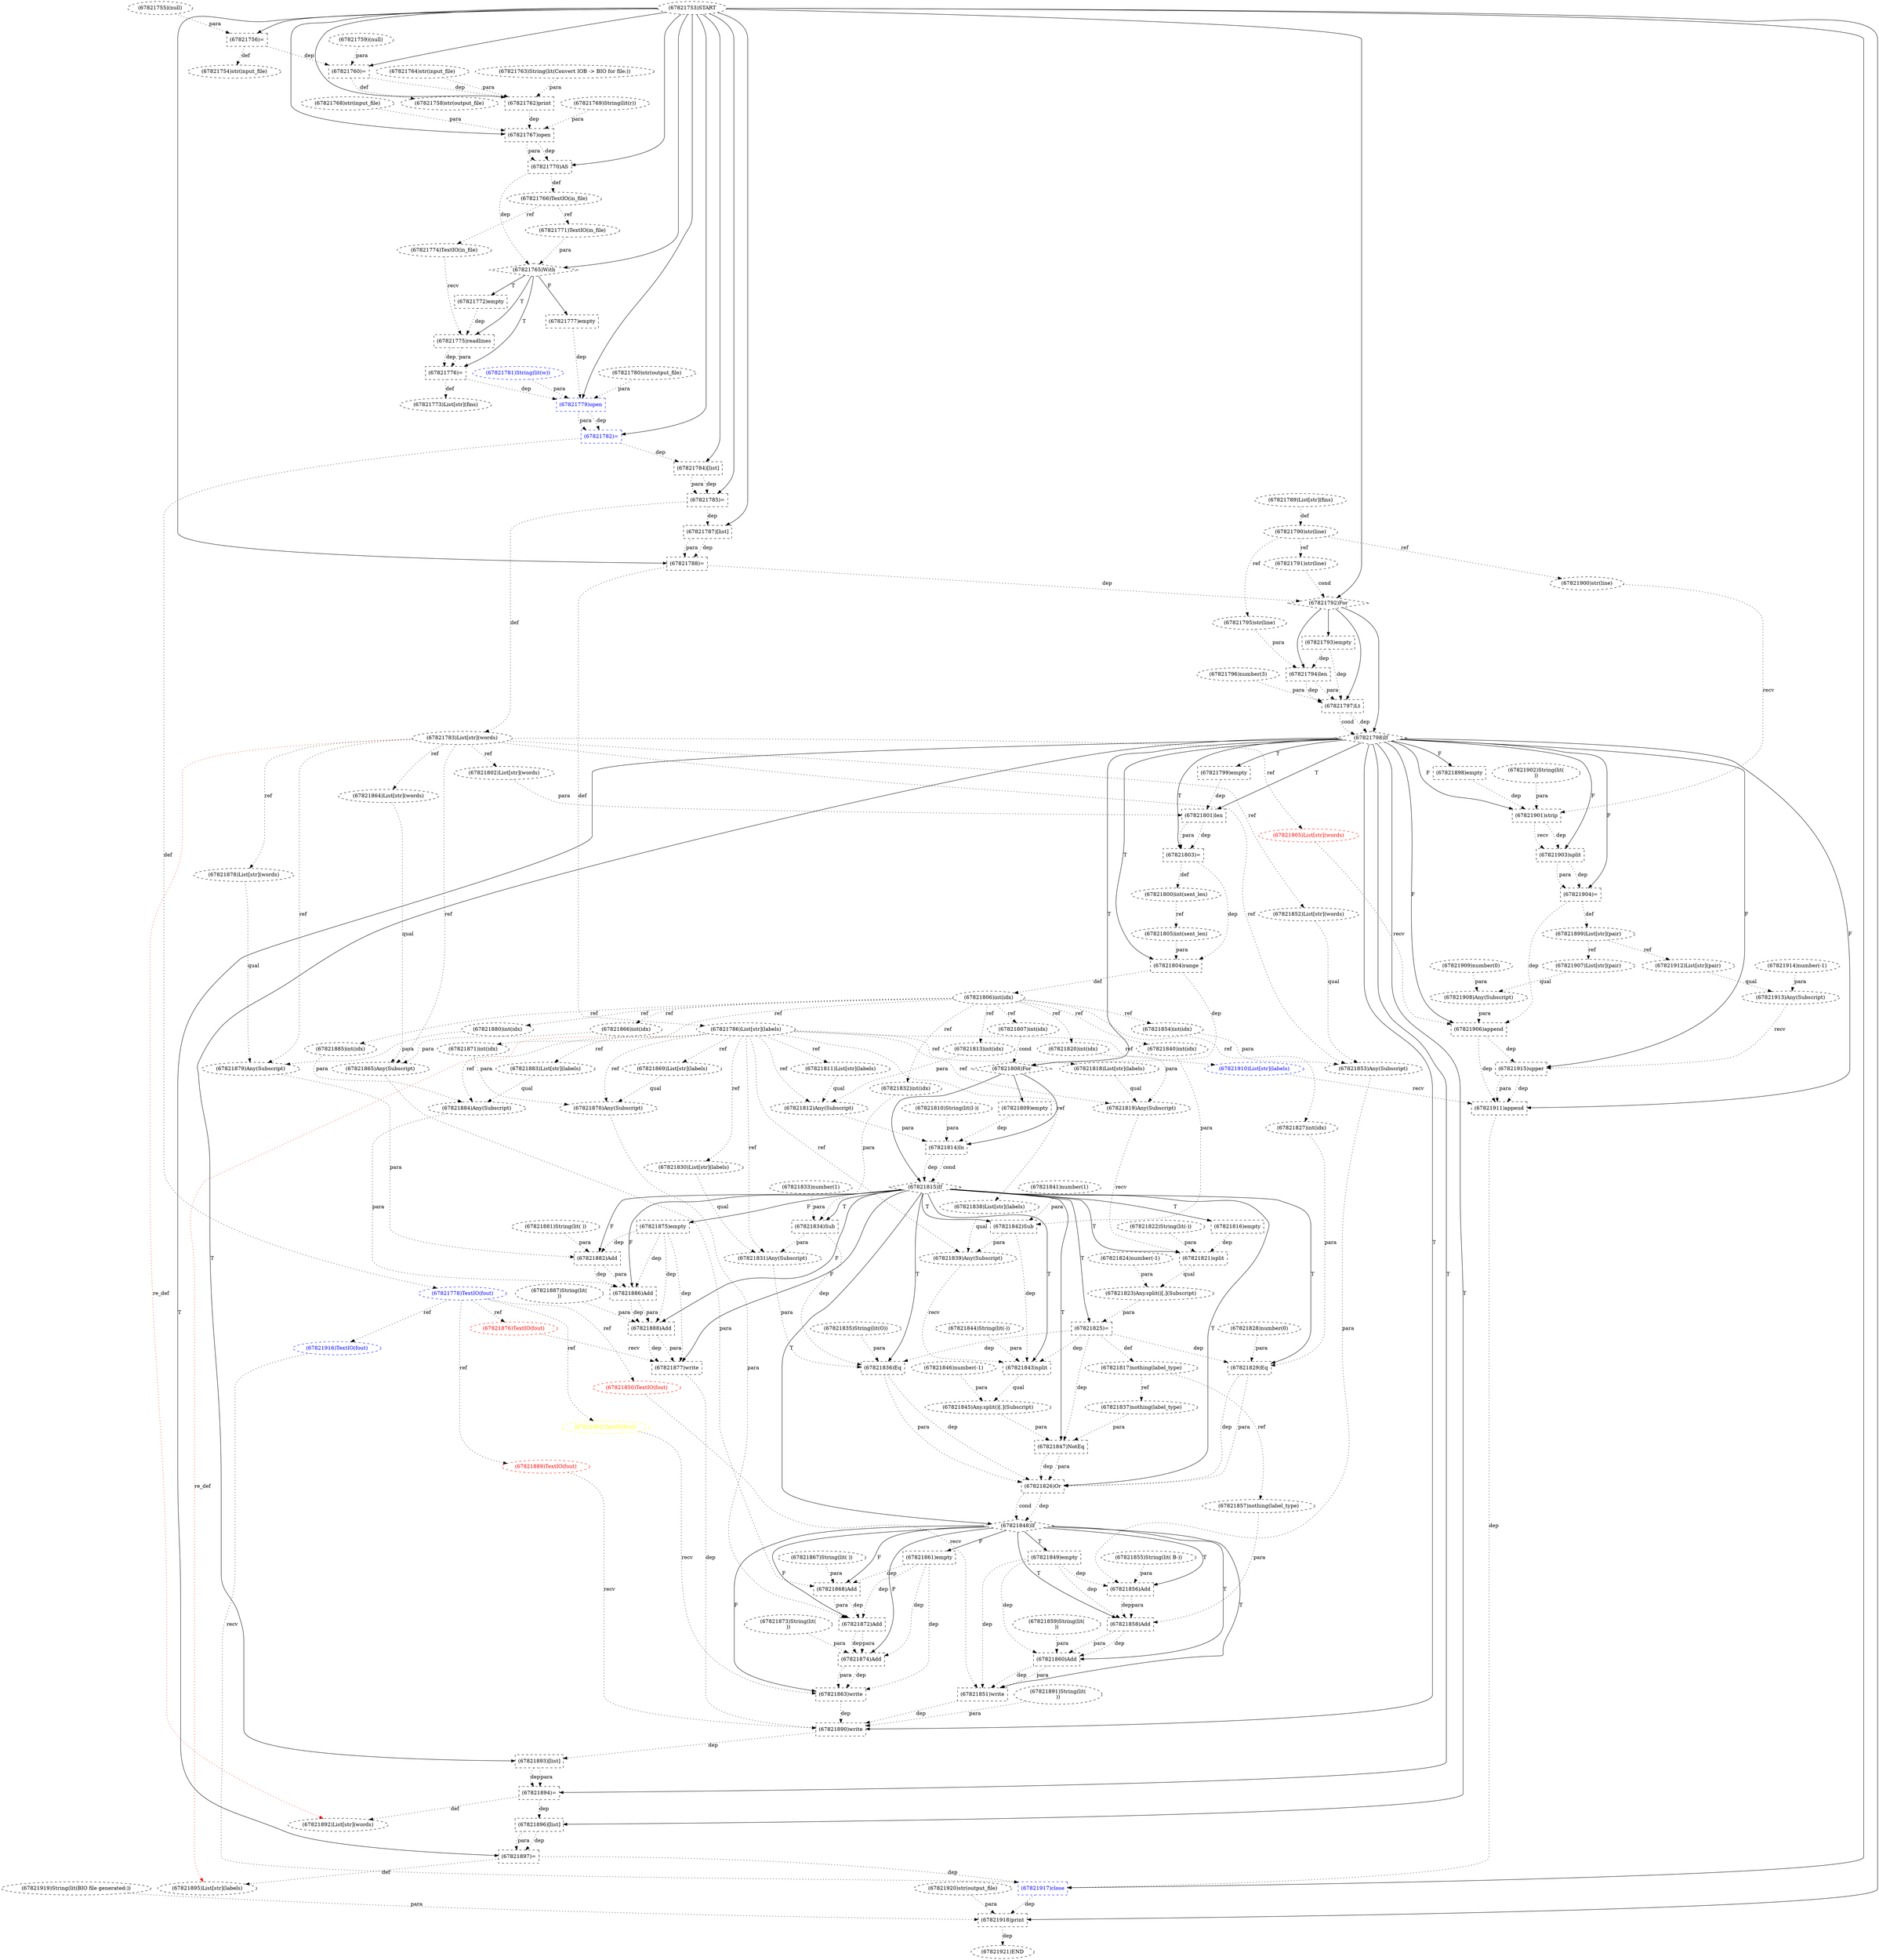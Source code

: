 digraph G {
1 [label="(67821919)String(lit(BIO file generated:))" shape=ellipse style=dashed]
2 [label="(67821775)readlines" shape=box style=dashed]
3 [label="(67821755)(null)" shape=ellipse style=dashed]
4 [label="(67821783)List[str](words)" shape=ellipse style=dashed]
5 [label="(67821801)len" shape=box style=dashed]
6 [label="(67821822)String(lit(-))" shape=ellipse style=dashed]
7 [label="(67821821)split" shape=box style=dashed]
8 [label="(67821912)List[str](pair)" shape=ellipse style=dashed]
9 [label="(67821782)=" shape=box style=dashed color=blue fontcolor=blue]
10 [label="(67821798)If" shape=diamond style=dashed]
11 [label="(67821870)Any(Subscript)" shape=ellipse style=dashed]
12 [label="(67821843)split" shape=box style=dashed]
13 [label="(67821860)Add" shape=box style=dashed]
14 [label="(67821819)Any(Subscript)" shape=ellipse style=dashed]
15 [label="(67821854)int(idx)" shape=ellipse style=dashed]
16 [label="(67821837)nothing(label_type)" shape=ellipse style=dashed]
17 [label="(67821795)str(line)" shape=ellipse style=dashed]
18 [label="(67821915)upper" shape=box style=dashed]
19 [label="(67821851)write" shape=box style=dashed]
20 [label="(67821853)Any(Subscript)" shape=ellipse style=dashed]
21 [label="(67821916)TextIO(fout)" shape=ellipse style=dashed color=blue fontcolor=blue]
22 [label="(67821769)String(lit(r))" shape=ellipse style=dashed]
23 [label="(67821828)number(0)" shape=ellipse style=dashed]
24 [label="(67821878)List[str](words)" shape=ellipse style=dashed]
25 [label="(67821841)number(1)" shape=ellipse style=dashed]
26 [label="(67821773)List[str](fins)" shape=ellipse style=dashed]
27 [label="(67821760)=" shape=box style=dashed]
28 [label="(67821812)Any(Subscript)" shape=ellipse style=dashed]
29 [label="(67821823)Any.split()[.](Subscript)" shape=ellipse style=dashed]
30 [label="(67821921)END" style=dashed]
31 [label="(67821804)range" shape=box style=dashed]
32 [label="(67821838)List[str](labels)" shape=ellipse style=dashed]
33 [label="(67821903)split" shape=box style=dashed]
34 [label="(67821869)List[str](labels)" shape=ellipse style=dashed]
35 [label="(67821790)str(line)" shape=ellipse style=dashed]
36 [label="(67821759)(null)" shape=ellipse style=dashed]
37 [label="(67821811)List[str](labels)" shape=ellipse style=dashed]
38 [label="(67821849)empty" shape=box style=dashed]
39 [label="(67821877)write" shape=box style=dashed]
40 [label="(67821777)empty" shape=box style=dashed]
41 [label="(67821872)Add" shape=box style=dashed]
42 [label="(67821892)List[str](words)" shape=ellipse style=dashed]
43 [label="(67821833)number(1)" shape=ellipse style=dashed]
44 [label="(67821848)If" shape=diamond style=dashed]
45 [label="(67821914)number(-1)" shape=ellipse style=dashed]
46 [label="(67821776)=" shape=box style=dashed]
47 [label="(67821792)For" shape=diamond style=dashed]
48 [label="(67821813)int(idx)" shape=ellipse style=dashed]
49 [label="(67821874)Add" shape=box style=dashed]
50 [label="(67821867)String(lit( ))" shape=ellipse style=dashed]
51 [label="(67821913)Any(Subscript)" shape=ellipse style=dashed]
52 [label="(67821917)close" shape=box style=dashed color=blue fontcolor=blue]
53 [label="(67821824)number(-1)" shape=ellipse style=dashed]
54 [label="(67821758)str(output_file)" shape=ellipse style=dashed]
55 [label="(67821802)List[str](words)" shape=ellipse style=dashed]
56 [label="(67821766)TextIO(in_file)" shape=ellipse style=dashed]
57 [label="(67821754)str(input_file)" shape=ellipse style=dashed]
58 [label="(67821858)Add" shape=box style=dashed]
59 [label="(67821901)strip" shape=box style=dashed]
60 [label="(67821806)int(idx)" shape=ellipse style=dashed]
61 [label="(67821895)List[str](labels)" shape=ellipse style=dashed]
62 [label="(67821768)str(input_file)" shape=ellipse style=dashed]
63 [label="(67821785)=" shape=box style=dashed]
64 [label="(67821893)[list]" shape=box style=dashed]
65 [label="(67821842)Sub" shape=box style=dashed]
66 [label="(67821850)TextIO(fout)" shape=ellipse style=dashed color=red fontcolor=red]
67 [label="(67821880)int(idx)" shape=ellipse style=dashed]
68 [label="(67821881)String(lit( ))" shape=ellipse style=dashed]
69 [label="(67821885)int(idx)" shape=ellipse style=dashed]
70 [label="(67821763)String(lit(Convert IOB -> BIO for file:))" shape=ellipse style=dashed]
71 [label="(67821861)empty" shape=box style=dashed]
72 [label="(67821830)List[str](labels)" shape=ellipse style=dashed]
73 [label="(67821772)empty" shape=box style=dashed]
74 [label="(67821908)Any(Subscript)" shape=ellipse style=dashed]
75 [label="(67821805)int(sent_len)" shape=ellipse style=dashed]
76 [label="(67821911)append" shape=box style=dashed]
77 [label="(67821856)Add" shape=box style=dashed]
78 [label="(67821905)List[str](words)" shape=ellipse style=dashed color=red fontcolor=red]
79 [label="(67821774)TextIO(in_file)" shape=ellipse style=dashed color=black fontcolor=black]
80 [label="(67821799)empty" shape=box style=dashed]
81 [label="(67821818)List[str](labels)" shape=ellipse style=dashed]
82 [label="(67821865)Any(Subscript)" shape=ellipse style=dashed]
83 [label="(67821797)Lt" shape=box style=dashed]
84 [label="(67821868)Add" shape=box style=dashed]
85 [label="(67821817)nothing(label_type)" shape=ellipse style=dashed]
86 [label="(67821770)AS" shape=box style=dashed]
87 [label="(67821907)List[str](pair)" shape=ellipse style=dashed]
88 [label="(67821814)In" shape=box style=dashed]
89 [label="(67821810)String(lit(I-))" shape=ellipse style=dashed]
90 [label="(67821807)int(idx)" shape=ellipse style=dashed]
91 [label="(67821846)number(-1)" shape=ellipse style=dashed]
92 [label="(67821857)nothing(label_type)" shape=ellipse style=dashed]
93 [label="(67821864)List[str](words)" shape=ellipse style=dashed]
94 [label="(67821764)str(input_file)" shape=ellipse style=dashed]
95 [label="(67821875)empty" shape=box style=dashed]
96 [label="(67821788)=" shape=box style=dashed]
97 [label="(67821898)empty" shape=box style=dashed]
98 [label="(67821826)Or" shape=box style=dashed]
99 [label="(67821862)TextIO(fout)" shape=ellipse style=dashed color=yellow fontcolor=yellow]
100 [label="(67821906)append" shape=box style=dashed]
101 [label="(67821767)open" shape=box style=dashed]
102 [label="(67821884)Any(Subscript)" shape=ellipse style=dashed]
103 [label="(67821888)Add" shape=box style=dashed]
104 [label="(67821899)List[str](pair)" shape=ellipse style=dashed]
105 [label="(67821918)print" shape=box style=dashed]
106 [label="(67821780)str(output_file)" shape=ellipse style=dashed]
107 [label="(67821871)int(idx)" shape=ellipse style=dashed]
108 [label="(67821891)String(lit(
))" shape=ellipse style=dashed]
109 [label="(67821779)open" shape=box style=dashed color=blue fontcolor=blue]
110 [label="(67821803)=" shape=box style=dashed]
111 [label="(67821910)List[str](labels)" shape=ellipse style=dashed color=blue fontcolor=blue]
112 [label="(67821791)str(line)" shape=ellipse style=dashed]
113 [label="(67821852)List[str](words)" shape=ellipse style=dashed]
114 [label="(67821886)Add" shape=box style=dashed]
115 [label="(67821787)[list]" shape=box style=dashed]
116 [label="(67821889)TextIO(fout)" shape=ellipse style=dashed color=red fontcolor=red]
117 [label="(67821827)int(idx)" shape=ellipse style=dashed]
118 [label="(67821840)int(idx)" shape=ellipse style=dashed]
119 [label="(67821847)NotEq" shape=box style=dashed]
120 [label="(67821765)With" shape=diamond style=dashed]
121 [label="(67821845)Any.split()[.](Subscript)" shape=ellipse style=dashed]
122 [label="(67821789)List[str](fins)" shape=ellipse style=dashed]
123 [label="(67821836)Eq" shape=box style=dashed]
124 [label="(67821882)Add" shape=box style=dashed]
125 [label="(67821825)=" shape=box style=dashed]
126 [label="(67821756)=" shape=box style=dashed]
127 [label="(67821890)write" shape=box style=dashed]
128 [label="(67821781)String(lit(w))" shape=ellipse style=dashed color=blue fontcolor=blue]
129 [label="(67821834)Sub" shape=box style=dashed]
130 [label="(67821815)If" shape=diamond style=dashed]
131 [label="(67821866)int(idx)" shape=ellipse style=dashed]
132 [label="(67821863)write" shape=box style=dashed]
133 [label="(67821808)For" shape=diamond style=dashed]
134 [label="(67821894)=" shape=box style=dashed]
135 [label="(67821832)int(idx)" shape=ellipse style=dashed]
136 [label="(67821859)String(lit(
))" shape=ellipse style=dashed]
137 [label="(67821855)String(lit( B-))" shape=ellipse style=dashed]
138 [label="(67821844)String(lit(-))" shape=ellipse style=dashed]
139 [label="(67821896)[list]" shape=box style=dashed]
140 [label="(67821794)len" shape=box style=dashed]
141 [label="(67821835)String(lit(O))" shape=ellipse style=dashed]
142 [label="(67821920)str(output_file)" shape=ellipse style=dashed]
143 [label="(67821784)[list]" shape=box style=dashed]
144 [label="(67821786)List[str](labels)" shape=ellipse style=dashed]
145 [label="(67821831)Any(Subscript)" shape=ellipse style=dashed]
146 [label="(67821902)String(lit(
))" shape=ellipse style=dashed]
147 [label="(67821829)Eq" shape=box style=dashed]
148 [label="(67821883)List[str](labels)" shape=ellipse style=dashed]
149 [label="(67821809)empty" shape=box style=dashed]
150 [label="(67821762)print" shape=box style=dashed]
151 [label="(67821778)TextIO(fout)" shape=ellipse style=dashed color=blue fontcolor=blue]
152 [label="(67821839)Any(Subscript)" shape=ellipse style=dashed]
153 [label="(67821753)START" style=dashed]
154 [label="(67821796)number(3)" shape=ellipse style=dashed]
155 [label="(67821887)String(lit(
))" shape=ellipse style=dashed]
156 [label="(67821793)empty" shape=box style=dashed]
157 [label="(67821904)=" shape=box style=dashed]
158 [label="(67821909)number(0)" shape=ellipse style=dashed]
159 [label="(67821879)Any(Subscript)" shape=ellipse style=dashed]
160 [label="(67821800)int(sent_len)" shape=ellipse style=dashed]
161 [label="(67821771)TextIO(in_file)" shape=ellipse style=dashed]
162 [label="(67821873)String(lit(
))" shape=ellipse style=dashed]
163 [label="(67821897)=" shape=box style=dashed]
164 [label="(67821820)int(idx)" shape=ellipse style=dashed]
165 [label="(67821876)TextIO(fout)" shape=ellipse style=dashed color=red fontcolor=red]
166 [label="(67821816)empty" shape=box style=dashed]
167 [label="(67821900)str(line)" shape=ellipse style=dashed color=black fontcolor=black]
120 -> 2 [label="T"];
79 -> 2 [label="recv" style=dotted];
73 -> 2 [label="dep" style=dotted];
63 -> 4 [label="def" style=dotted];
10 -> 5 [label="T"];
55 -> 5 [label="para" style=dotted];
80 -> 5 [label="dep" style=dotted];
130 -> 7 [label="T"];
14 -> 7 [label="recv" style=dotted];
6 -> 7 [label="para" style=dotted];
166 -> 7 [label="dep" style=dotted];
104 -> 8 [label="ref" style=dotted];
153 -> 9 [label="" style=solid];
109 -> 9 [label="dep" style=dotted];
109 -> 9 [label="para" style=dotted];
47 -> 10 [label="" style=solid];
83 -> 10 [label="dep" style=dotted];
83 -> 10 [label="cond" style=dotted];
34 -> 11 [label="qual" style=dotted];
107 -> 11 [label="para" style=dotted];
144 -> 11 [label="ref" style=dotted];
130 -> 12 [label="T"];
65 -> 12 [label="dep" style=dotted];
152 -> 12 [label="recv" style=dotted];
138 -> 12 [label="para" style=dotted];
125 -> 12 [label="dep" style=dotted];
44 -> 13 [label="T"];
58 -> 13 [label="dep" style=dotted];
58 -> 13 [label="para" style=dotted];
136 -> 13 [label="para" style=dotted];
38 -> 13 [label="dep" style=dotted];
81 -> 14 [label="qual" style=dotted];
164 -> 14 [label="para" style=dotted];
144 -> 14 [label="ref" style=dotted];
60 -> 15 [label="ref" style=dotted];
85 -> 16 [label="ref" style=dotted];
35 -> 17 [label="ref" style=dotted];
10 -> 18 [label="F"];
51 -> 18 [label="recv" style=dotted];
100 -> 18 [label="dep" style=dotted];
44 -> 19 [label="T"];
66 -> 19 [label="recv" style=dotted];
13 -> 19 [label="dep" style=dotted];
13 -> 19 [label="para" style=dotted];
38 -> 19 [label="dep" style=dotted];
113 -> 20 [label="qual" style=dotted];
15 -> 20 [label="para" style=dotted];
4 -> 20 [label="ref" style=dotted];
151 -> 21 [label="ref" style=dotted];
4 -> 24 [label="ref" style=dotted];
46 -> 26 [label="def" style=dotted];
153 -> 27 [label="" style=solid];
36 -> 27 [label="para" style=dotted];
126 -> 27 [label="dep" style=dotted];
37 -> 28 [label="qual" style=dotted];
48 -> 28 [label="para" style=dotted];
144 -> 28 [label="ref" style=dotted];
7 -> 29 [label="qual" style=dotted];
53 -> 29 [label="para" style=dotted];
105 -> 30 [label="dep" style=dotted];
10 -> 31 [label="T"];
75 -> 31 [label="para" style=dotted];
110 -> 31 [label="dep" style=dotted];
144 -> 32 [label="ref" style=dotted];
10 -> 33 [label="F"];
59 -> 33 [label="dep" style=dotted];
59 -> 33 [label="recv" style=dotted];
144 -> 34 [label="ref" style=dotted];
122 -> 35 [label="def" style=dotted];
144 -> 37 [label="ref" style=dotted];
44 -> 38 [label="T"];
130 -> 39 [label="F"];
165 -> 39 [label="recv" style=dotted];
103 -> 39 [label="dep" style=dotted];
103 -> 39 [label="para" style=dotted];
95 -> 39 [label="dep" style=dotted];
120 -> 40 [label="F"];
44 -> 41 [label="F"];
84 -> 41 [label="dep" style=dotted];
84 -> 41 [label="para" style=dotted];
11 -> 41 [label="para" style=dotted];
71 -> 41 [label="dep" style=dotted];
134 -> 42 [label="def" style=dotted];
4 -> 42 [label="re_def" style=dotted color=red];
130 -> 44 [label="T"];
98 -> 44 [label="dep" style=dotted];
98 -> 44 [label="cond" style=dotted];
120 -> 46 [label="T"];
2 -> 46 [label="dep" style=dotted];
2 -> 46 [label="para" style=dotted];
153 -> 47 [label="" style=solid];
112 -> 47 [label="cond" style=dotted];
96 -> 47 [label="dep" style=dotted];
60 -> 48 [label="ref" style=dotted];
44 -> 49 [label="F"];
41 -> 49 [label="dep" style=dotted];
41 -> 49 [label="para" style=dotted];
162 -> 49 [label="para" style=dotted];
71 -> 49 [label="dep" style=dotted];
8 -> 51 [label="qual" style=dotted];
45 -> 51 [label="para" style=dotted];
153 -> 52 [label="" style=solid];
21 -> 52 [label="recv" style=dotted];
76 -> 52 [label="dep" style=dotted];
163 -> 52 [label="dep" style=dotted];
27 -> 54 [label="def" style=dotted];
4 -> 55 [label="ref" style=dotted];
86 -> 56 [label="def" style=dotted];
126 -> 57 [label="def" style=dotted];
44 -> 58 [label="T"];
77 -> 58 [label="dep" style=dotted];
77 -> 58 [label="para" style=dotted];
92 -> 58 [label="para" style=dotted];
38 -> 58 [label="dep" style=dotted];
10 -> 59 [label="F"];
167 -> 59 [label="recv" style=dotted];
146 -> 59 [label="para" style=dotted];
97 -> 59 [label="dep" style=dotted];
31 -> 60 [label="def" style=dotted];
163 -> 61 [label="def" style=dotted];
144 -> 61 [label="re_def" style=dotted color=red];
153 -> 63 [label="" style=solid];
143 -> 63 [label="dep" style=dotted];
143 -> 63 [label="para" style=dotted];
10 -> 64 [label="T"];
127 -> 64 [label="dep" style=dotted];
130 -> 65 [label="T"];
118 -> 65 [label="para" style=dotted];
25 -> 65 [label="para" style=dotted];
151 -> 66 [label="ref" style=dotted];
60 -> 67 [label="ref" style=dotted];
60 -> 69 [label="ref" style=dotted];
44 -> 71 [label="F"];
144 -> 72 [label="ref" style=dotted];
120 -> 73 [label="T"];
87 -> 74 [label="qual" style=dotted];
158 -> 74 [label="para" style=dotted];
160 -> 75 [label="ref" style=dotted];
10 -> 76 [label="F"];
111 -> 76 [label="recv" style=dotted];
18 -> 76 [label="dep" style=dotted];
18 -> 76 [label="para" style=dotted];
100 -> 76 [label="dep" style=dotted];
44 -> 77 [label="T"];
20 -> 77 [label="para" style=dotted];
137 -> 77 [label="para" style=dotted];
38 -> 77 [label="dep" style=dotted];
4 -> 78 [label="ref" style=dotted];
56 -> 79 [label="ref" style=dotted];
10 -> 80 [label="T"];
144 -> 81 [label="ref" style=dotted];
93 -> 82 [label="qual" style=dotted];
131 -> 82 [label="para" style=dotted];
4 -> 82 [label="ref" style=dotted];
47 -> 83 [label="" style=solid];
140 -> 83 [label="dep" style=dotted];
140 -> 83 [label="para" style=dotted];
154 -> 83 [label="para" style=dotted];
156 -> 83 [label="dep" style=dotted];
44 -> 84 [label="F"];
82 -> 84 [label="para" style=dotted];
50 -> 84 [label="para" style=dotted];
71 -> 84 [label="dep" style=dotted];
125 -> 85 [label="def" style=dotted];
153 -> 86 [label="" style=solid];
101 -> 86 [label="dep" style=dotted];
101 -> 86 [label="para" style=dotted];
104 -> 87 [label="ref" style=dotted];
133 -> 88 [label="" style=solid];
89 -> 88 [label="para" style=dotted];
28 -> 88 [label="para" style=dotted];
149 -> 88 [label="dep" style=dotted];
60 -> 90 [label="ref" style=dotted];
85 -> 92 [label="ref" style=dotted];
4 -> 93 [label="ref" style=dotted];
130 -> 95 [label="F"];
153 -> 96 [label="" style=solid];
115 -> 96 [label="dep" style=dotted];
115 -> 96 [label="para" style=dotted];
10 -> 97 [label="F"];
130 -> 98 [label="T"];
147 -> 98 [label="dep" style=dotted];
147 -> 98 [label="para" style=dotted];
123 -> 98 [label="dep" style=dotted];
123 -> 98 [label="para" style=dotted];
119 -> 98 [label="dep" style=dotted];
119 -> 98 [label="para" style=dotted];
151 -> 99 [label="ref" style=dotted];
10 -> 100 [label="F"];
78 -> 100 [label="recv" style=dotted];
74 -> 100 [label="para" style=dotted];
157 -> 100 [label="dep" style=dotted];
153 -> 101 [label="" style=solid];
62 -> 101 [label="para" style=dotted];
22 -> 101 [label="para" style=dotted];
150 -> 101 [label="dep" style=dotted];
148 -> 102 [label="qual" style=dotted];
69 -> 102 [label="para" style=dotted];
144 -> 102 [label="ref" style=dotted];
130 -> 103 [label="F"];
114 -> 103 [label="dep" style=dotted];
114 -> 103 [label="para" style=dotted];
155 -> 103 [label="para" style=dotted];
95 -> 103 [label="dep" style=dotted];
157 -> 104 [label="def" style=dotted];
153 -> 105 [label="" style=solid];
1 -> 105 [label="para" style=dotted];
142 -> 105 [label="para" style=dotted];
52 -> 105 [label="dep" style=dotted];
60 -> 107 [label="ref" style=dotted];
153 -> 109 [label="" style=solid];
106 -> 109 [label="para" style=dotted];
128 -> 109 [label="para" style=dotted];
40 -> 109 [label="dep" style=dotted];
46 -> 109 [label="dep" style=dotted];
10 -> 110 [label="T"];
5 -> 110 [label="dep" style=dotted];
5 -> 110 [label="para" style=dotted];
144 -> 111 [label="ref" style=dotted];
35 -> 112 [label="ref" style=dotted];
4 -> 113 [label="ref" style=dotted];
130 -> 114 [label="F"];
124 -> 114 [label="dep" style=dotted];
124 -> 114 [label="para" style=dotted];
102 -> 114 [label="para" style=dotted];
95 -> 114 [label="dep" style=dotted];
153 -> 115 [label="" style=solid];
63 -> 115 [label="dep" style=dotted];
151 -> 116 [label="ref" style=dotted];
60 -> 117 [label="ref" style=dotted];
60 -> 118 [label="ref" style=dotted];
130 -> 119 [label="T"];
16 -> 119 [label="para" style=dotted];
121 -> 119 [label="para" style=dotted];
125 -> 119 [label="dep" style=dotted];
153 -> 120 [label="" style=solid];
86 -> 120 [label="dep" style=dotted];
161 -> 120 [label="para" style=dotted];
12 -> 121 [label="qual" style=dotted];
91 -> 121 [label="para" style=dotted];
130 -> 123 [label="T"];
129 -> 123 [label="dep" style=dotted];
145 -> 123 [label="para" style=dotted];
141 -> 123 [label="para" style=dotted];
125 -> 123 [label="dep" style=dotted];
130 -> 124 [label="F"];
159 -> 124 [label="para" style=dotted];
68 -> 124 [label="para" style=dotted];
95 -> 124 [label="dep" style=dotted];
130 -> 125 [label="T"];
29 -> 125 [label="para" style=dotted];
153 -> 126 [label="" style=solid];
3 -> 126 [label="para" style=dotted];
10 -> 127 [label="T"];
116 -> 127 [label="recv" style=dotted];
108 -> 127 [label="para" style=dotted];
19 -> 127 [label="dep" style=dotted];
39 -> 127 [label="dep" style=dotted];
132 -> 127 [label="dep" style=dotted];
130 -> 129 [label="T"];
135 -> 129 [label="para" style=dotted];
43 -> 129 [label="para" style=dotted];
133 -> 130 [label="" style=solid];
88 -> 130 [label="dep" style=dotted];
88 -> 130 [label="cond" style=dotted];
60 -> 131 [label="ref" style=dotted];
44 -> 132 [label="F"];
99 -> 132 [label="recv" style=dotted];
49 -> 132 [label="dep" style=dotted];
49 -> 132 [label="para" style=dotted];
71 -> 132 [label="dep" style=dotted];
10 -> 133 [label="T"];
31 -> 133 [label="dep" style=dotted];
90 -> 133 [label="cond" style=dotted];
10 -> 134 [label="T"];
64 -> 134 [label="dep" style=dotted];
64 -> 134 [label="para" style=dotted];
60 -> 135 [label="ref" style=dotted];
10 -> 139 [label="T"];
134 -> 139 [label="dep" style=dotted];
47 -> 140 [label="" style=solid];
17 -> 140 [label="para" style=dotted];
156 -> 140 [label="dep" style=dotted];
153 -> 143 [label="" style=solid];
9 -> 143 [label="dep" style=dotted];
96 -> 144 [label="def" style=dotted];
72 -> 145 [label="qual" style=dotted];
129 -> 145 [label="para" style=dotted];
144 -> 145 [label="ref" style=dotted];
130 -> 147 [label="T"];
117 -> 147 [label="para" style=dotted];
23 -> 147 [label="para" style=dotted];
125 -> 147 [label="dep" style=dotted];
144 -> 148 [label="ref" style=dotted];
133 -> 149 [label="" style=solid];
153 -> 150 [label="" style=solid];
70 -> 150 [label="para" style=dotted];
94 -> 150 [label="para" style=dotted];
27 -> 150 [label="dep" style=dotted];
9 -> 151 [label="def" style=dotted];
32 -> 152 [label="qual" style=dotted];
65 -> 152 [label="para" style=dotted];
144 -> 152 [label="ref" style=dotted];
47 -> 156 [label="" style=solid];
10 -> 157 [label="F"];
33 -> 157 [label="dep" style=dotted];
33 -> 157 [label="para" style=dotted];
24 -> 159 [label="qual" style=dotted];
67 -> 159 [label="para" style=dotted];
4 -> 159 [label="ref" style=dotted];
110 -> 160 [label="def" style=dotted];
56 -> 161 [label="ref" style=dotted];
10 -> 163 [label="T"];
139 -> 163 [label="dep" style=dotted];
139 -> 163 [label="para" style=dotted];
60 -> 164 [label="ref" style=dotted];
151 -> 165 [label="ref" style=dotted];
130 -> 166 [label="T"];
35 -> 167 [label="ref" style=dotted];
}